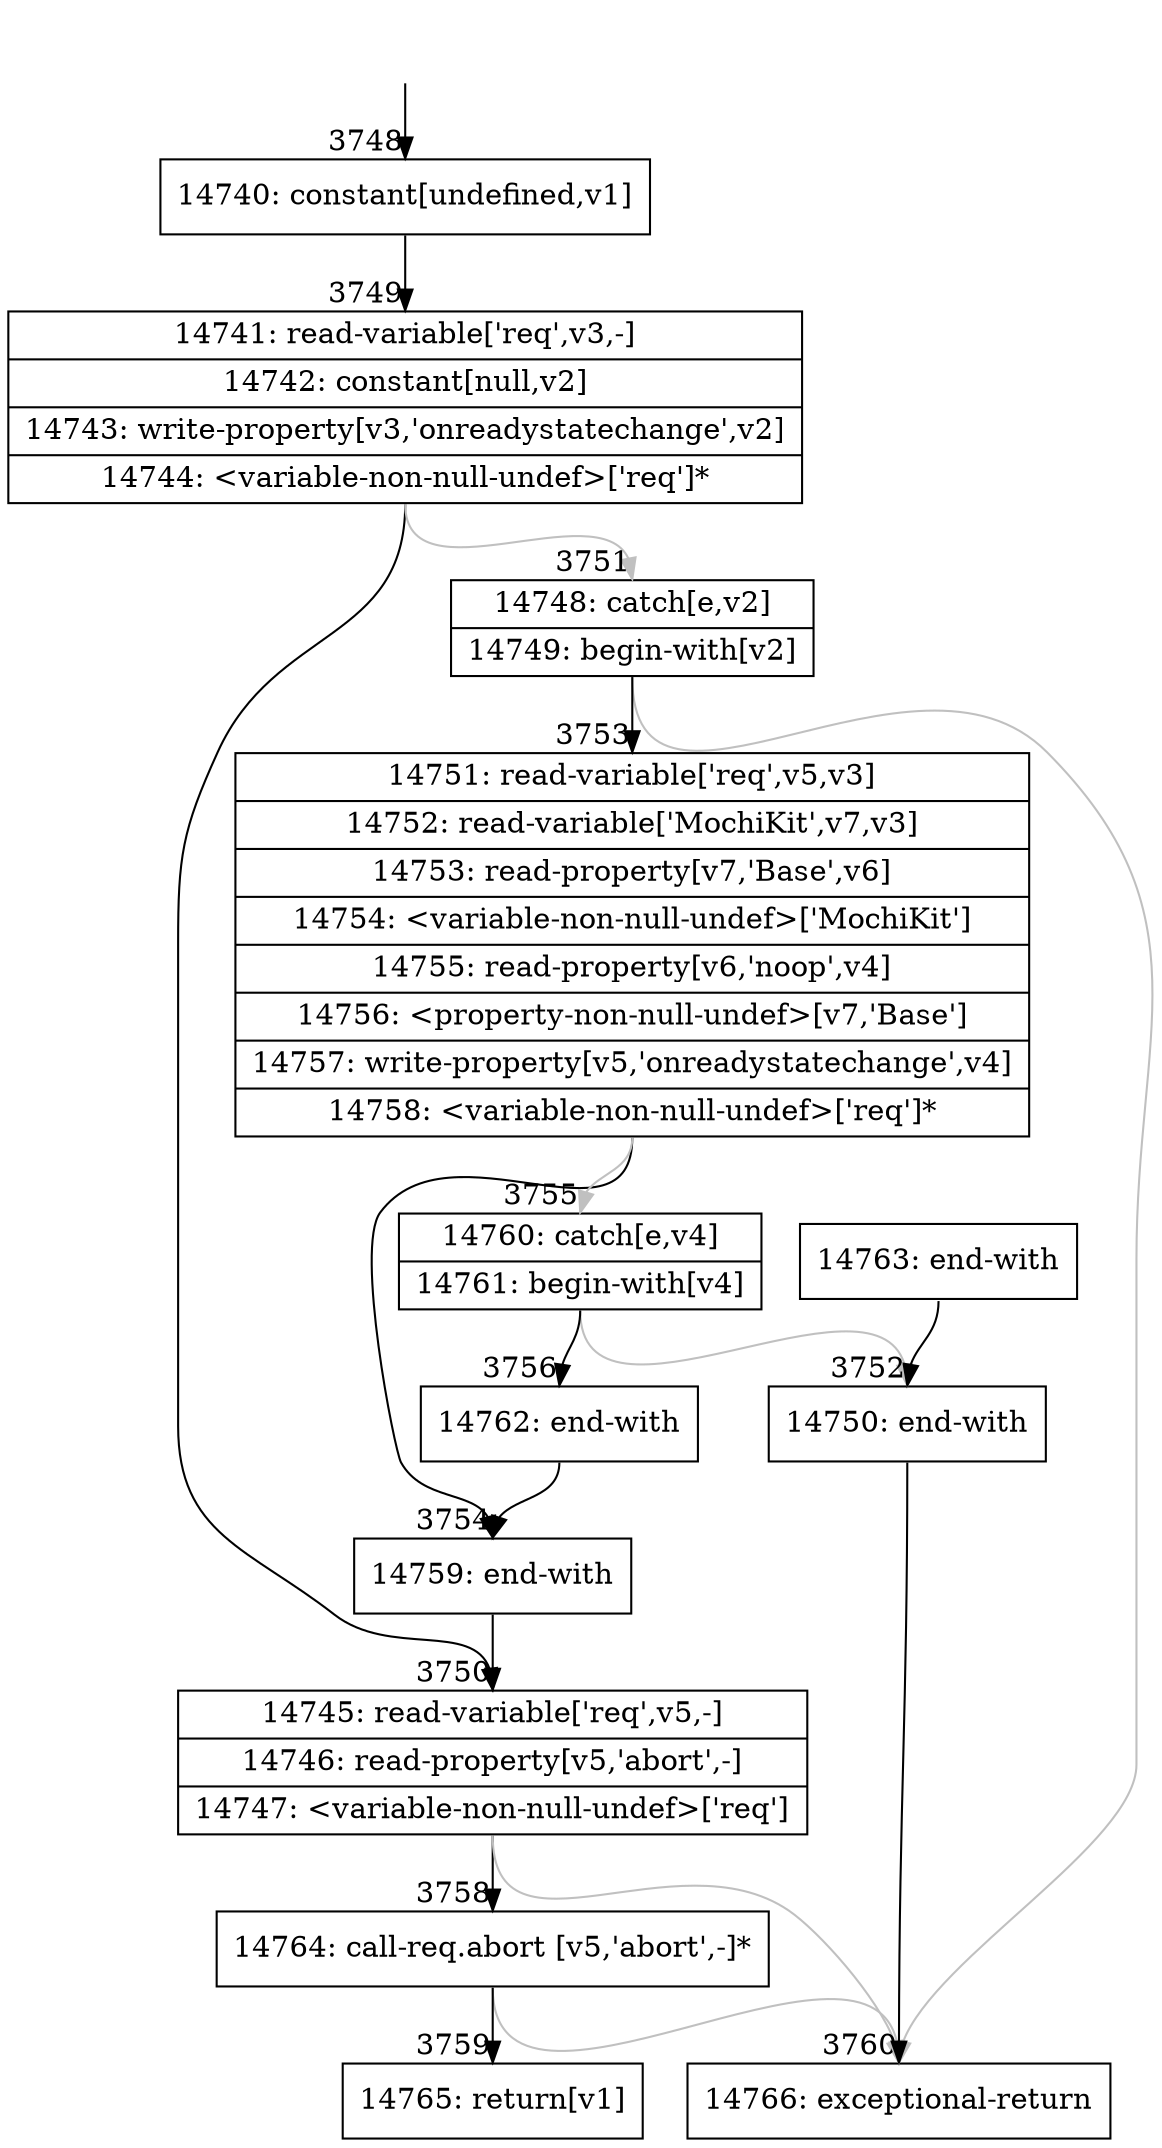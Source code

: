 digraph {
rankdir="TD"
BB_entry284[shape=none,label=""];
BB_entry284 -> BB3748 [tailport=s, headport=n, headlabel="    3748"]
BB3748 [shape=record label="{14740: constant[undefined,v1]}" ] 
BB3748 -> BB3749 [tailport=s, headport=n, headlabel="      3749"]
BB3749 [shape=record label="{14741: read-variable['req',v3,-]|14742: constant[null,v2]|14743: write-property[v3,'onreadystatechange',v2]|14744: \<variable-non-null-undef\>['req']*}" ] 
BB3749 -> BB3750 [tailport=s, headport=n, headlabel="      3750"]
BB3749 -> BB3751 [tailport=s, headport=n, color=gray, headlabel="      3751"]
BB3750 [shape=record label="{14745: read-variable['req',v5,-]|14746: read-property[v5,'abort',-]|14747: \<variable-non-null-undef\>['req']}" ] 
BB3750 -> BB3758 [tailport=s, headport=n, headlabel="      3758"]
BB3750 -> BB3760 [tailport=s, headport=n, color=gray, headlabel="      3760"]
BB3751 [shape=record label="{14748: catch[e,v2]|14749: begin-with[v2]}" ] 
BB3751 -> BB3753 [tailport=s, headport=n, headlabel="      3753"]
BB3751 -> BB3760 [tailport=s, headport=n, color=gray]
BB3752 [shape=record label="{14750: end-with}" ] 
BB3752 -> BB3760 [tailport=s, headport=n]
BB3753 [shape=record label="{14751: read-variable['req',v5,v3]|14752: read-variable['MochiKit',v7,v3]|14753: read-property[v7,'Base',v6]|14754: \<variable-non-null-undef\>['MochiKit']|14755: read-property[v6,'noop',v4]|14756: \<property-non-null-undef\>[v7,'Base']|14757: write-property[v5,'onreadystatechange',v4]|14758: \<variable-non-null-undef\>['req']*}" ] 
BB3753 -> BB3754 [tailport=s, headport=n, headlabel="      3754"]
BB3753 -> BB3755 [tailport=s, headport=n, color=gray, headlabel="      3755"]
BB3754 [shape=record label="{14759: end-with}" ] 
BB3754 -> BB3750 [tailport=s, headport=n]
BB3755 [shape=record label="{14760: catch[e,v4]|14761: begin-with[v4]}" ] 
BB3755 -> BB3756 [tailport=s, headport=n, headlabel="      3756"]
BB3755 -> BB3752 [tailport=s, headport=n, color=gray, headlabel="      3752"]
BB3756 [shape=record label="{14762: end-with}" ] 
BB3756 -> BB3754 [tailport=s, headport=n]
BB3757 [shape=record label="{14763: end-with}" ] 
BB3757 -> BB3752 [tailport=s, headport=n]
BB3758 [shape=record label="{14764: call-req.abort [v5,'abort',-]*}" ] 
BB3758 -> BB3759 [tailport=s, headport=n, headlabel="      3759"]
BB3758 -> BB3760 [tailport=s, headport=n, color=gray]
BB3759 [shape=record label="{14765: return[v1]}" ] 
BB3760 [shape=record label="{14766: exceptional-return}" ] 
//#$~ 2503
}
